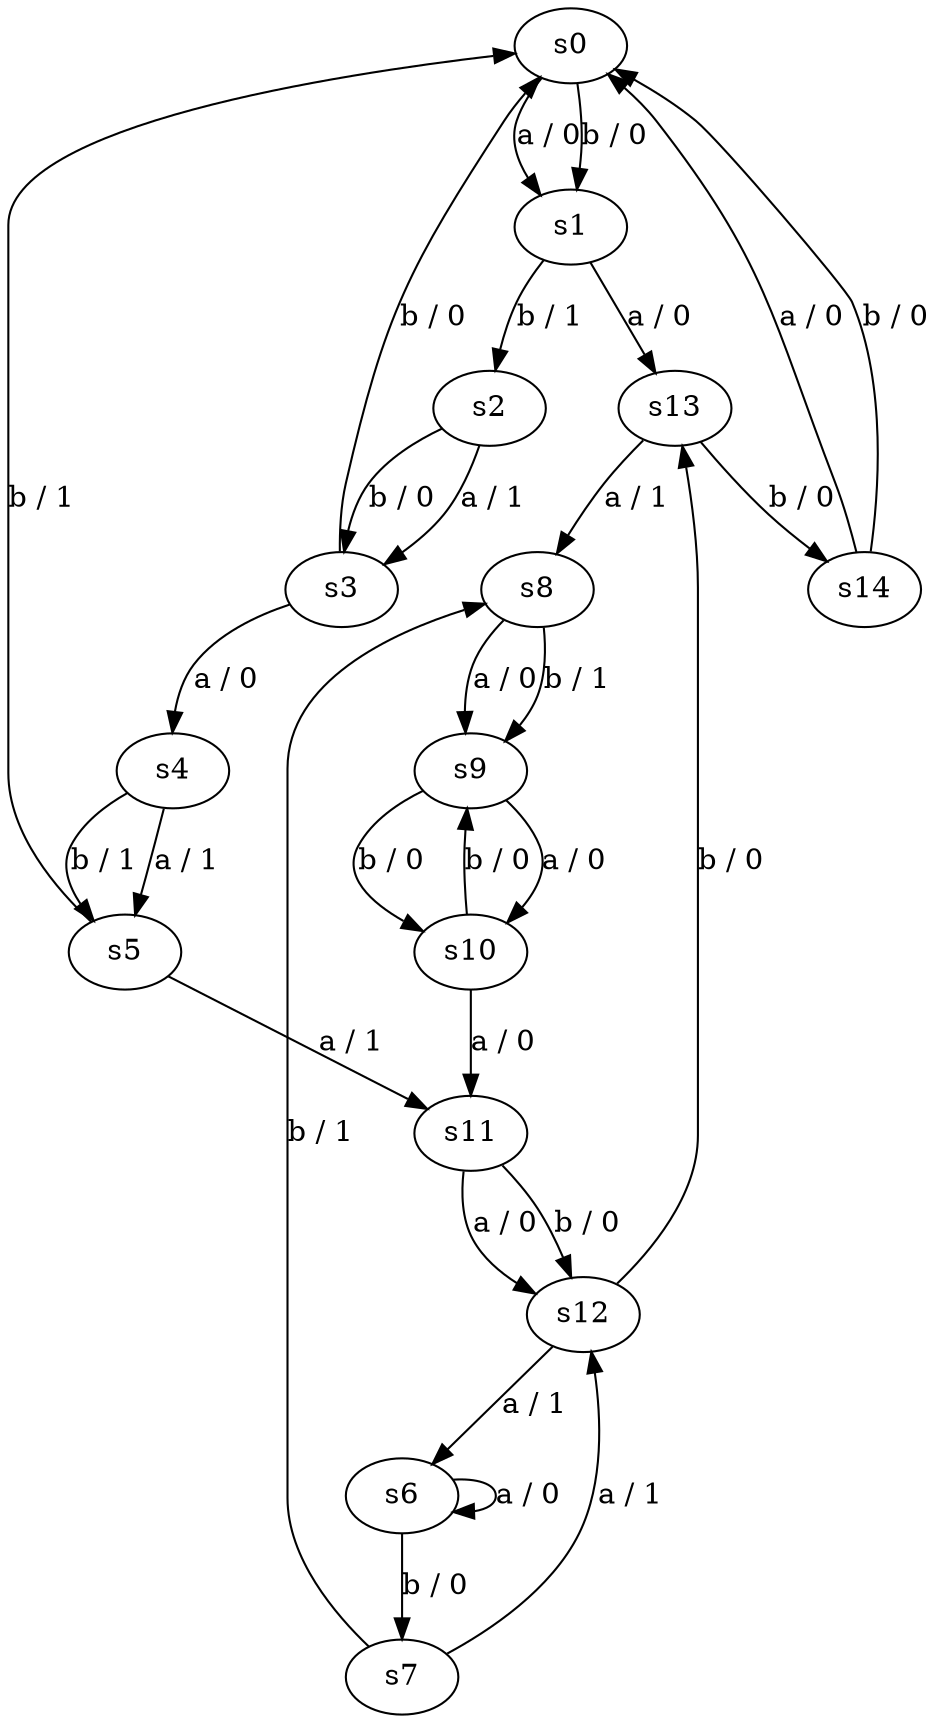 digraph distinguishable {
	s0 -> s1 [label="a / 0"];
	s1 -> s13 [label="a / 0"];
	s2 -> s3 [label="a / 1"];
	s3 -> s4 [label="a / 0"];
	s4 -> s5 [label="a / 1"];
	s5 -> s11 [label="a / 1"];
	s6 -> s6 [label="a / 0"];
	s7 -> s12 [label="a / 1"];
	s8 -> s9 [label="a / 0"];
	s9 -> s10 [label="a / 0"];
	s10 -> s11 [label="a / 0"];
	s11 -> s12 [label="a / 0"];
	s12 -> s6 [label="a / 1"];
	s13 -> s8 [label="a / 1"];
	s14 -> s0 [label="a / 0"];

	s0 -> s1 [label="b / 0"];
	s1 -> s2 [label="b / 1"];
	s2 -> s3 [label="b / 0"];
	s3 -> s0 [label="b / 0"];
	s4 -> s5 [label="b / 1"];
	s5 -> s0 [label="b / 1"];
	s6 -> s7 [label="b / 0"];
	s7 -> s8 [label="b / 1"];
	s8 -> s9 [label="b / 1"];
	s9 -> s10 [label="b / 0"];
	s10 -> s9 [label="b / 0"];
	s11 -> s12 [label="b / 0"];
	s12 -> s13 [label="b / 0"];
	s13 -> s14 [label="b / 0"];
	s14 -> s0 [label="b / 0"];
}
